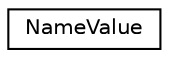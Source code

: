 digraph "Graphical Class Hierarchy"
{
  edge [fontname="Helvetica",fontsize="10",labelfontname="Helvetica",labelfontsize="10"];
  node [fontname="Helvetica",fontsize="10",shape=record];
  rankdir="LR";
  Node0 [label="NameValue",height=0.2,width=0.4,color="black", fillcolor="white", style="filled",URL="$struct_name_value.html"];
}

